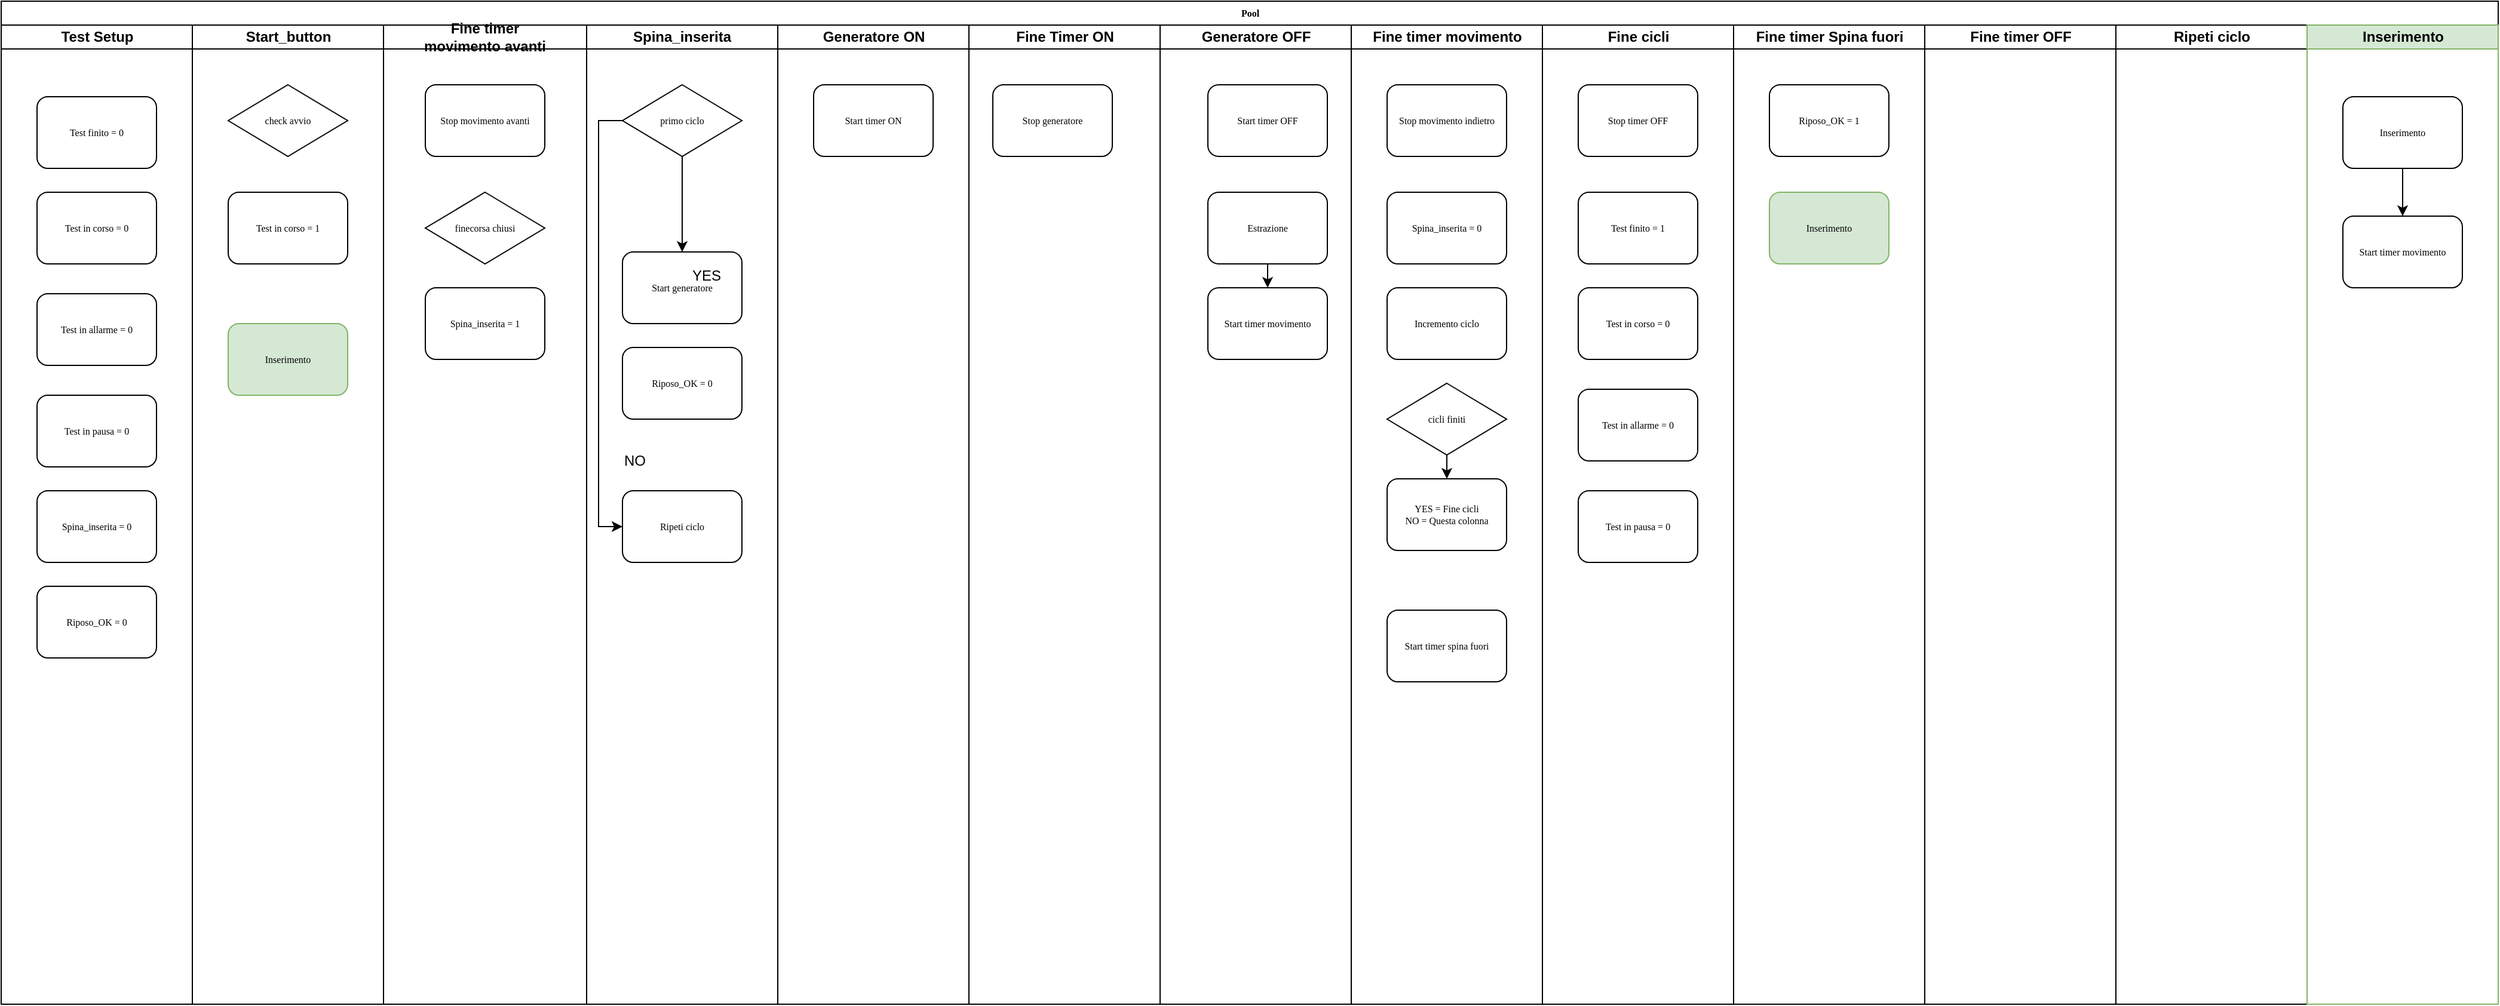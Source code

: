 <mxfile version="15.9.4" type="github">
  <diagram name="Page-1" id="74e2e168-ea6b-b213-b513-2b3c1d86103e">
    <mxGraphModel dx="1108" dy="1535" grid="1" gridSize="10" guides="1" tooltips="1" connect="1" arrows="1" fold="1" page="1" pageScale="1" pageWidth="1100" pageHeight="850" background="none" math="0" shadow="0">
      <root>
        <mxCell id="0" />
        <mxCell id="1" parent="0" />
        <mxCell id="77e6c97f196da883-1" value="Pool" style="swimlane;html=1;childLayout=stackLayout;startSize=20;rounded=0;shadow=0;labelBackgroundColor=none;strokeWidth=1;fontFamily=Verdana;fontSize=8;align=center;swimlaneLine=1;glass=0;separatorColor=#E6E6E6;" parent="1" vertex="1">
          <mxGeometry x="70" y="-30" width="2090" height="840" as="geometry" />
        </mxCell>
        <mxCell id="WGGpqB69vOt5ms05KSNj-37" value="Test Setup" style="swimlane;html=1;startSize=20;" vertex="1" parent="77e6c97f196da883-1">
          <mxGeometry y="20" width="160" height="820" as="geometry" />
        </mxCell>
        <mxCell id="WGGpqB69vOt5ms05KSNj-38" value="Test finito = 0" style="rounded=1;whiteSpace=wrap;html=1;shadow=0;labelBackgroundColor=none;strokeWidth=1;fontFamily=Verdana;fontSize=8;align=center;" vertex="1" parent="WGGpqB69vOt5ms05KSNj-37">
          <mxGeometry x="30" y="60" width="100" height="60" as="geometry" />
        </mxCell>
        <mxCell id="WGGpqB69vOt5ms05KSNj-39" value="Test in pausa = 0" style="rounded=1;whiteSpace=wrap;html=1;shadow=0;labelBackgroundColor=none;strokeWidth=1;fontFamily=Verdana;fontSize=8;align=center;" vertex="1" parent="WGGpqB69vOt5ms05KSNj-37">
          <mxGeometry x="30" y="310" width="100" height="60" as="geometry" />
        </mxCell>
        <mxCell id="WGGpqB69vOt5ms05KSNj-40" value="Test in allarme = 0" style="rounded=1;whiteSpace=wrap;html=1;shadow=0;labelBackgroundColor=none;strokeWidth=1;fontFamily=Verdana;fontSize=8;align=center;" vertex="1" parent="WGGpqB69vOt5ms05KSNj-37">
          <mxGeometry x="30" y="225" width="100" height="60" as="geometry" />
        </mxCell>
        <mxCell id="WGGpqB69vOt5ms05KSNj-41" value="Test in corso = 0" style="rounded=1;whiteSpace=wrap;html=1;shadow=0;labelBackgroundColor=none;strokeWidth=1;fontFamily=Verdana;fontSize=8;align=center;" vertex="1" parent="WGGpqB69vOt5ms05KSNj-37">
          <mxGeometry x="30" y="140" width="100" height="60" as="geometry" />
        </mxCell>
        <mxCell id="WGGpqB69vOt5ms05KSNj-42" value="Spina_inserita = 0" style="rounded=1;whiteSpace=wrap;html=1;shadow=0;labelBackgroundColor=none;strokeWidth=1;fontFamily=Verdana;fontSize=8;align=center;" vertex="1" parent="WGGpqB69vOt5ms05KSNj-37">
          <mxGeometry x="30" y="390" width="100" height="60" as="geometry" />
        </mxCell>
        <mxCell id="WGGpqB69vOt5ms05KSNj-43" value="Riposo_OK = 0" style="rounded=1;whiteSpace=wrap;html=1;shadow=0;labelBackgroundColor=none;strokeWidth=1;fontFamily=Verdana;fontSize=8;align=center;" vertex="1" parent="WGGpqB69vOt5ms05KSNj-37">
          <mxGeometry x="30" y="470" width="100" height="60" as="geometry" />
        </mxCell>
        <mxCell id="77e6c97f196da883-2" value="Start_button" style="swimlane;html=1;startSize=20;" parent="77e6c97f196da883-1" vertex="1">
          <mxGeometry x="160" y="20" width="160" height="820" as="geometry" />
        </mxCell>
        <mxCell id="77e6c97f196da883-8" value="Inserimento" style="rounded=1;whiteSpace=wrap;html=1;shadow=0;labelBackgroundColor=none;strokeWidth=1;fontFamily=Verdana;fontSize=8;align=center;fillColor=#d5e8d4;strokeColor=#82b366;" parent="77e6c97f196da883-2" vertex="1">
          <mxGeometry x="30" y="250" width="100" height="60" as="geometry" />
        </mxCell>
        <mxCell id="77e6c97f196da883-20" value="check avvio" style="rhombus;whiteSpace=wrap;html=1;rounded=0;shadow=0;labelBackgroundColor=none;strokeWidth=1;fontFamily=Verdana;fontSize=8;align=center;" parent="77e6c97f196da883-2" vertex="1">
          <mxGeometry x="30" y="50" width="100" height="60" as="geometry" />
        </mxCell>
        <mxCell id="WGGpqB69vOt5ms05KSNj-36" value="Test in corso = 1" style="rounded=1;whiteSpace=wrap;html=1;shadow=0;labelBackgroundColor=none;strokeWidth=1;fontFamily=Verdana;fontSize=8;align=center;" vertex="1" parent="77e6c97f196da883-2">
          <mxGeometry x="30" y="140" width="100" height="60" as="geometry" />
        </mxCell>
        <mxCell id="77e6c97f196da883-3" value="Fine timer &lt;br&gt;movimento avanti" style="swimlane;html=1;startSize=20;whiteSpace=wrap;" parent="77e6c97f196da883-1" vertex="1">
          <mxGeometry x="320" y="20" width="170" height="820" as="geometry" />
        </mxCell>
        <mxCell id="77e6c97f196da883-11" value="Stop movimento avanti" style="rounded=1;whiteSpace=wrap;html=1;shadow=0;labelBackgroundColor=none;strokeWidth=1;fontFamily=Verdana;fontSize=8;align=center;" parent="77e6c97f196da883-3" vertex="1">
          <mxGeometry x="35" y="50" width="100" height="60" as="geometry" />
        </mxCell>
        <mxCell id="IJIA1yr2t6EPNyvtMsXm-1" value="Spina_inserita = 1" style="rounded=1;whiteSpace=wrap;html=1;shadow=0;labelBackgroundColor=none;strokeWidth=1;fontFamily=Verdana;fontSize=8;align=center;" parent="77e6c97f196da883-3" vertex="1">
          <mxGeometry x="35" y="220" width="100" height="60" as="geometry" />
        </mxCell>
        <mxCell id="WGGpqB69vOt5ms05KSNj-1" value="finecorsa chiusi" style="rhombus;whiteSpace=wrap;html=1;rounded=0;shadow=0;labelBackgroundColor=none;strokeWidth=1;fontFamily=Verdana;fontSize=8;align=center;" vertex="1" parent="77e6c97f196da883-3">
          <mxGeometry x="35" y="140" width="100" height="60" as="geometry" />
        </mxCell>
        <mxCell id="77e6c97f196da883-4" value="Spina_inserita" style="swimlane;html=1;startSize=20;whiteSpace=wrap;" parent="77e6c97f196da883-1" vertex="1">
          <mxGeometry x="490" y="20" width="160" height="820" as="geometry" />
        </mxCell>
        <mxCell id="WGGpqB69vOt5ms05KSNj-2" value="Start generatore" style="rounded=1;whiteSpace=wrap;html=1;shadow=0;labelBackgroundColor=none;strokeWidth=1;fontFamily=Verdana;fontSize=8;align=center;" vertex="1" parent="77e6c97f196da883-4">
          <mxGeometry x="30" y="190" width="100" height="60" as="geometry" />
        </mxCell>
        <mxCell id="WGGpqB69vOt5ms05KSNj-17" value="Riposo_OK = 0" style="rounded=1;whiteSpace=wrap;html=1;shadow=0;labelBackgroundColor=none;strokeWidth=1;fontFamily=Verdana;fontSize=8;align=center;" vertex="1" parent="77e6c97f196da883-4">
          <mxGeometry x="30" y="270" width="100" height="60" as="geometry" />
        </mxCell>
        <mxCell id="WGGpqB69vOt5ms05KSNj-48" style="edgeStyle=orthogonalEdgeStyle;rounded=0;orthogonalLoop=1;jettySize=auto;html=1;exitX=0.5;exitY=1;exitDx=0;exitDy=0;entryX=0.5;entryY=0;entryDx=0;entryDy=0;" edge="1" parent="77e6c97f196da883-4" source="WGGpqB69vOt5ms05KSNj-47" target="WGGpqB69vOt5ms05KSNj-2">
          <mxGeometry relative="1" as="geometry" />
        </mxCell>
        <mxCell id="WGGpqB69vOt5ms05KSNj-51" style="edgeStyle=orthogonalEdgeStyle;rounded=0;orthogonalLoop=1;jettySize=auto;html=1;exitX=0;exitY=0.5;exitDx=0;exitDy=0;entryX=0;entryY=0.5;entryDx=0;entryDy=0;" edge="1" parent="77e6c97f196da883-4" source="WGGpqB69vOt5ms05KSNj-47" target="WGGpqB69vOt5ms05KSNj-50">
          <mxGeometry relative="1" as="geometry" />
        </mxCell>
        <mxCell id="WGGpqB69vOt5ms05KSNj-47" value="primo ciclo" style="rhombus;whiteSpace=wrap;html=1;rounded=0;shadow=0;labelBackgroundColor=none;strokeWidth=1;fontFamily=Verdana;fontSize=8;align=center;" vertex="1" parent="77e6c97f196da883-4">
          <mxGeometry x="30" y="50" width="100" height="60" as="geometry" />
        </mxCell>
        <mxCell id="WGGpqB69vOt5ms05KSNj-50" value="Ripeti ciclo" style="rounded=1;whiteSpace=wrap;html=1;shadow=0;labelBackgroundColor=none;strokeWidth=1;fontFamily=Verdana;fontSize=8;align=center;" vertex="1" parent="77e6c97f196da883-4">
          <mxGeometry x="30" y="390" width="100" height="60" as="geometry" />
        </mxCell>
        <mxCell id="WGGpqB69vOt5ms05KSNj-52" value="NO" style="text;html=1;align=center;verticalAlign=middle;resizable=0;points=[];autosize=1;strokeColor=none;fillColor=none;" vertex="1" parent="77e6c97f196da883-4">
          <mxGeometry x="25" y="355" width="30" height="20" as="geometry" />
        </mxCell>
        <mxCell id="WGGpqB69vOt5ms05KSNj-58" value="Generatore ON" style="swimlane;html=1;startSize=20;" vertex="1" parent="77e6c97f196da883-1">
          <mxGeometry x="650" y="20" width="160" height="820" as="geometry" />
        </mxCell>
        <mxCell id="WGGpqB69vOt5ms05KSNj-3" value="Start timer ON" style="rounded=1;whiteSpace=wrap;html=1;shadow=0;labelBackgroundColor=none;strokeWidth=1;fontFamily=Verdana;fontSize=8;align=center;" vertex="1" parent="WGGpqB69vOt5ms05KSNj-58">
          <mxGeometry x="30" y="50" width="100" height="60" as="geometry" />
        </mxCell>
        <mxCell id="77e6c97f196da883-6" value="Fine Timer ON" style="swimlane;html=1;startSize=20;" parent="77e6c97f196da883-1" vertex="1">
          <mxGeometry x="810" y="20" width="160" height="820" as="geometry" />
        </mxCell>
        <mxCell id="WGGpqB69vOt5ms05KSNj-4" value="Stop generatore" style="rounded=1;whiteSpace=wrap;html=1;shadow=0;labelBackgroundColor=none;strokeWidth=1;fontFamily=Verdana;fontSize=8;align=center;" vertex="1" parent="77e6c97f196da883-6">
          <mxGeometry x="20" y="50" width="100" height="60" as="geometry" />
        </mxCell>
        <mxCell id="77e6c97f196da883-7" value="Generatore OFF" style="swimlane;html=1;startSize=20;" parent="77e6c97f196da883-1" vertex="1">
          <mxGeometry x="970" y="20" width="160" height="820" as="geometry" />
        </mxCell>
        <mxCell id="WGGpqB69vOt5ms05KSNj-7" value="Start timer OFF" style="rounded=1;whiteSpace=wrap;html=1;shadow=0;labelBackgroundColor=none;strokeWidth=1;fontFamily=Verdana;fontSize=8;align=center;" vertex="1" parent="77e6c97f196da883-7">
          <mxGeometry x="40" y="50" width="100" height="60" as="geometry" />
        </mxCell>
        <mxCell id="WGGpqB69vOt5ms05KSNj-10" style="edgeStyle=orthogonalEdgeStyle;rounded=0;orthogonalLoop=1;jettySize=auto;html=1;exitX=0.5;exitY=1;exitDx=0;exitDy=0;entryX=0.5;entryY=0;entryDx=0;entryDy=0;" edge="1" parent="77e6c97f196da883-7" source="WGGpqB69vOt5ms05KSNj-8" target="WGGpqB69vOt5ms05KSNj-9">
          <mxGeometry relative="1" as="geometry" />
        </mxCell>
        <mxCell id="WGGpqB69vOt5ms05KSNj-8" value="Estrazione" style="rounded=1;whiteSpace=wrap;html=1;shadow=0;labelBackgroundColor=none;strokeWidth=1;fontFamily=Verdana;fontSize=8;align=center;" vertex="1" parent="77e6c97f196da883-7">
          <mxGeometry x="40" y="140" width="100" height="60" as="geometry" />
        </mxCell>
        <mxCell id="WGGpqB69vOt5ms05KSNj-9" value="Start timer movimento" style="rounded=1;whiteSpace=wrap;html=1;shadow=0;labelBackgroundColor=none;strokeWidth=1;fontFamily=Verdana;fontSize=8;align=center;" vertex="1" parent="77e6c97f196da883-7">
          <mxGeometry x="40" y="220" width="100" height="60" as="geometry" />
        </mxCell>
        <mxCell id="WGGpqB69vOt5ms05KSNj-11" value="&lt;span&gt;Fine timer movimento&lt;/span&gt;" style="swimlane;html=1;startSize=20;" vertex="1" parent="77e6c97f196da883-1">
          <mxGeometry x="1130" y="20" width="160" height="820" as="geometry" />
        </mxCell>
        <mxCell id="WGGpqB69vOt5ms05KSNj-12" value="Stop movimento indietro" style="rounded=1;whiteSpace=wrap;html=1;shadow=0;labelBackgroundColor=none;strokeWidth=1;fontFamily=Verdana;fontSize=8;align=center;" vertex="1" parent="WGGpqB69vOt5ms05KSNj-11">
          <mxGeometry x="30" y="50" width="100" height="60" as="geometry" />
        </mxCell>
        <mxCell id="WGGpqB69vOt5ms05KSNj-13" value="Spina_inserita = 0" style="rounded=1;whiteSpace=wrap;html=1;shadow=0;labelBackgroundColor=none;strokeWidth=1;fontFamily=Verdana;fontSize=8;align=center;" vertex="1" parent="WGGpqB69vOt5ms05KSNj-11">
          <mxGeometry x="30" y="140" width="100" height="60" as="geometry" />
        </mxCell>
        <mxCell id="WGGpqB69vOt5ms05KSNj-14" value="Start timer spina fuori" style="rounded=1;whiteSpace=wrap;html=1;shadow=0;labelBackgroundColor=none;strokeWidth=1;fontFamily=Verdana;fontSize=8;align=center;" vertex="1" parent="WGGpqB69vOt5ms05KSNj-11">
          <mxGeometry x="30" y="490" width="100" height="60" as="geometry" />
        </mxCell>
        <mxCell id="WGGpqB69vOt5ms05KSNj-18" value="Incremento ciclo" style="rounded=1;whiteSpace=wrap;html=1;shadow=0;labelBackgroundColor=none;strokeWidth=1;fontFamily=Verdana;fontSize=8;align=center;" vertex="1" parent="WGGpqB69vOt5ms05KSNj-11">
          <mxGeometry x="30" y="220" width="100" height="60" as="geometry" />
        </mxCell>
        <mxCell id="WGGpqB69vOt5ms05KSNj-32" style="edgeStyle=orthogonalEdgeStyle;rounded=0;orthogonalLoop=1;jettySize=auto;html=1;exitX=0.5;exitY=1;exitDx=0;exitDy=0;entryX=0.5;entryY=0;entryDx=0;entryDy=0;" edge="1" parent="WGGpqB69vOt5ms05KSNj-11" source="WGGpqB69vOt5ms05KSNj-19" target="WGGpqB69vOt5ms05KSNj-20">
          <mxGeometry relative="1" as="geometry" />
        </mxCell>
        <mxCell id="WGGpqB69vOt5ms05KSNj-19" value="cicli finiti" style="rhombus;whiteSpace=wrap;html=1;rounded=0;shadow=0;labelBackgroundColor=none;strokeWidth=1;fontFamily=Verdana;fontSize=8;align=center;" vertex="1" parent="WGGpqB69vOt5ms05KSNj-11">
          <mxGeometry x="30" y="300" width="100" height="60" as="geometry" />
        </mxCell>
        <mxCell id="WGGpqB69vOt5ms05KSNj-20" value="YES = Fine cicli&lt;br&gt;NO = Questa colonna" style="rounded=1;whiteSpace=wrap;html=1;shadow=0;labelBackgroundColor=none;strokeWidth=1;fontFamily=Verdana;fontSize=8;align=center;" vertex="1" parent="WGGpqB69vOt5ms05KSNj-11">
          <mxGeometry x="30" y="380" width="100" height="60" as="geometry" />
        </mxCell>
        <mxCell id="WGGpqB69vOt5ms05KSNj-21" value="Fine cicli" style="swimlane;html=1;startSize=20;" vertex="1" parent="77e6c97f196da883-1">
          <mxGeometry x="1290" y="20" width="160" height="820" as="geometry" />
        </mxCell>
        <mxCell id="WGGpqB69vOt5ms05KSNj-30" value="Stop timer OFF" style="rounded=1;whiteSpace=wrap;html=1;shadow=0;labelBackgroundColor=none;strokeWidth=1;fontFamily=Verdana;fontSize=8;align=center;" vertex="1" parent="WGGpqB69vOt5ms05KSNj-21">
          <mxGeometry x="30" y="50" width="100" height="60" as="geometry" />
        </mxCell>
        <mxCell id="WGGpqB69vOt5ms05KSNj-31" value="Test finito = 1" style="rounded=1;whiteSpace=wrap;html=1;shadow=0;labelBackgroundColor=none;strokeWidth=1;fontFamily=Verdana;fontSize=8;align=center;" vertex="1" parent="WGGpqB69vOt5ms05KSNj-21">
          <mxGeometry x="30" y="140" width="100" height="60" as="geometry" />
        </mxCell>
        <mxCell id="WGGpqB69vOt5ms05KSNj-33" value="Test in corso = 0" style="rounded=1;whiteSpace=wrap;html=1;shadow=0;labelBackgroundColor=none;strokeWidth=1;fontFamily=Verdana;fontSize=8;align=center;" vertex="1" parent="WGGpqB69vOt5ms05KSNj-21">
          <mxGeometry x="30" y="220" width="100" height="60" as="geometry" />
        </mxCell>
        <mxCell id="WGGpqB69vOt5ms05KSNj-34" value="Test in allarme = 0" style="rounded=1;whiteSpace=wrap;html=1;shadow=0;labelBackgroundColor=none;strokeWidth=1;fontFamily=Verdana;fontSize=8;align=center;" vertex="1" parent="WGGpqB69vOt5ms05KSNj-21">
          <mxGeometry x="30" y="305" width="100" height="60" as="geometry" />
        </mxCell>
        <mxCell id="WGGpqB69vOt5ms05KSNj-35" value="Test in pausa = 0" style="rounded=1;whiteSpace=wrap;html=1;shadow=0;labelBackgroundColor=none;strokeWidth=1;fontFamily=Verdana;fontSize=8;align=center;" vertex="1" parent="WGGpqB69vOt5ms05KSNj-21">
          <mxGeometry x="30" y="390" width="100" height="60" as="geometry" />
        </mxCell>
        <mxCell id="WGGpqB69vOt5ms05KSNj-15" value="Fine timer Spina fuori" style="swimlane;html=1;startSize=20;" vertex="1" parent="77e6c97f196da883-1">
          <mxGeometry x="1450" y="20" width="160" height="820" as="geometry" />
        </mxCell>
        <mxCell id="WGGpqB69vOt5ms05KSNj-16" value="Riposo_OK = 1" style="rounded=1;whiteSpace=wrap;html=1;shadow=0;labelBackgroundColor=none;strokeWidth=1;fontFamily=Verdana;fontSize=8;align=center;" vertex="1" parent="WGGpqB69vOt5ms05KSNj-15">
          <mxGeometry x="30" y="50" width="100" height="60" as="geometry" />
        </mxCell>
        <mxCell id="WGGpqB69vOt5ms05KSNj-57" value="Inserimento" style="rounded=1;whiteSpace=wrap;html=1;shadow=0;labelBackgroundColor=none;strokeWidth=1;fontFamily=Verdana;fontSize=8;align=center;fillColor=#d5e8d4;strokeColor=#82b366;" vertex="1" parent="WGGpqB69vOt5ms05KSNj-15">
          <mxGeometry x="30" y="140" width="100" height="60" as="geometry" />
        </mxCell>
        <mxCell id="WGGpqB69vOt5ms05KSNj-54" value="Fine timer OFF" style="swimlane;html=1;startSize=20;" vertex="1" parent="77e6c97f196da883-1">
          <mxGeometry x="1610" y="20" width="160" height="820" as="geometry" />
        </mxCell>
        <mxCell id="WGGpqB69vOt5ms05KSNj-55" value="Ripeti ciclo" style="swimlane;html=1;startSize=20;" vertex="1" parent="77e6c97f196da883-1">
          <mxGeometry x="1770" y="20" width="160" height="820" as="geometry" />
        </mxCell>
        <mxCell id="WGGpqB69vOt5ms05KSNj-56" value="Inserimento" style="swimlane;html=1;startSize=20;fillColor=#d5e8d4;strokeColor=#82b366;" vertex="1" parent="77e6c97f196da883-1">
          <mxGeometry x="1930" y="20" width="160" height="820" as="geometry" />
        </mxCell>
        <mxCell id="WGGpqB69vOt5ms05KSNj-44" value="Inserimento" style="rounded=1;whiteSpace=wrap;html=1;shadow=0;labelBackgroundColor=none;strokeWidth=1;fontFamily=Verdana;fontSize=8;align=center;" vertex="1" parent="WGGpqB69vOt5ms05KSNj-56">
          <mxGeometry x="30" y="60" width="100" height="60" as="geometry" />
        </mxCell>
        <mxCell id="WGGpqB69vOt5ms05KSNj-45" value="Start timer movimento" style="rounded=1;whiteSpace=wrap;html=1;shadow=0;labelBackgroundColor=none;strokeWidth=1;fontFamily=Verdana;fontSize=8;align=center;" vertex="1" parent="WGGpqB69vOt5ms05KSNj-56">
          <mxGeometry x="30" y="160" width="100" height="60" as="geometry" />
        </mxCell>
        <mxCell id="WGGpqB69vOt5ms05KSNj-46" style="edgeStyle=orthogonalEdgeStyle;rounded=0;orthogonalLoop=1;jettySize=auto;html=1;exitX=0.5;exitY=1;exitDx=0;exitDy=0;entryX=0.5;entryY=0;entryDx=0;entryDy=0;" edge="1" parent="WGGpqB69vOt5ms05KSNj-56" source="WGGpqB69vOt5ms05KSNj-44" target="WGGpqB69vOt5ms05KSNj-45">
          <mxGeometry relative="1" as="geometry" />
        </mxCell>
        <mxCell id="WGGpqB69vOt5ms05KSNj-49" value="YES" style="text;html=1;align=center;verticalAlign=middle;resizable=0;points=[];autosize=1;strokeColor=none;fillColor=none;" vertex="1" parent="1">
          <mxGeometry x="640" y="190" width="40" height="20" as="geometry" />
        </mxCell>
      </root>
    </mxGraphModel>
  </diagram>
</mxfile>
